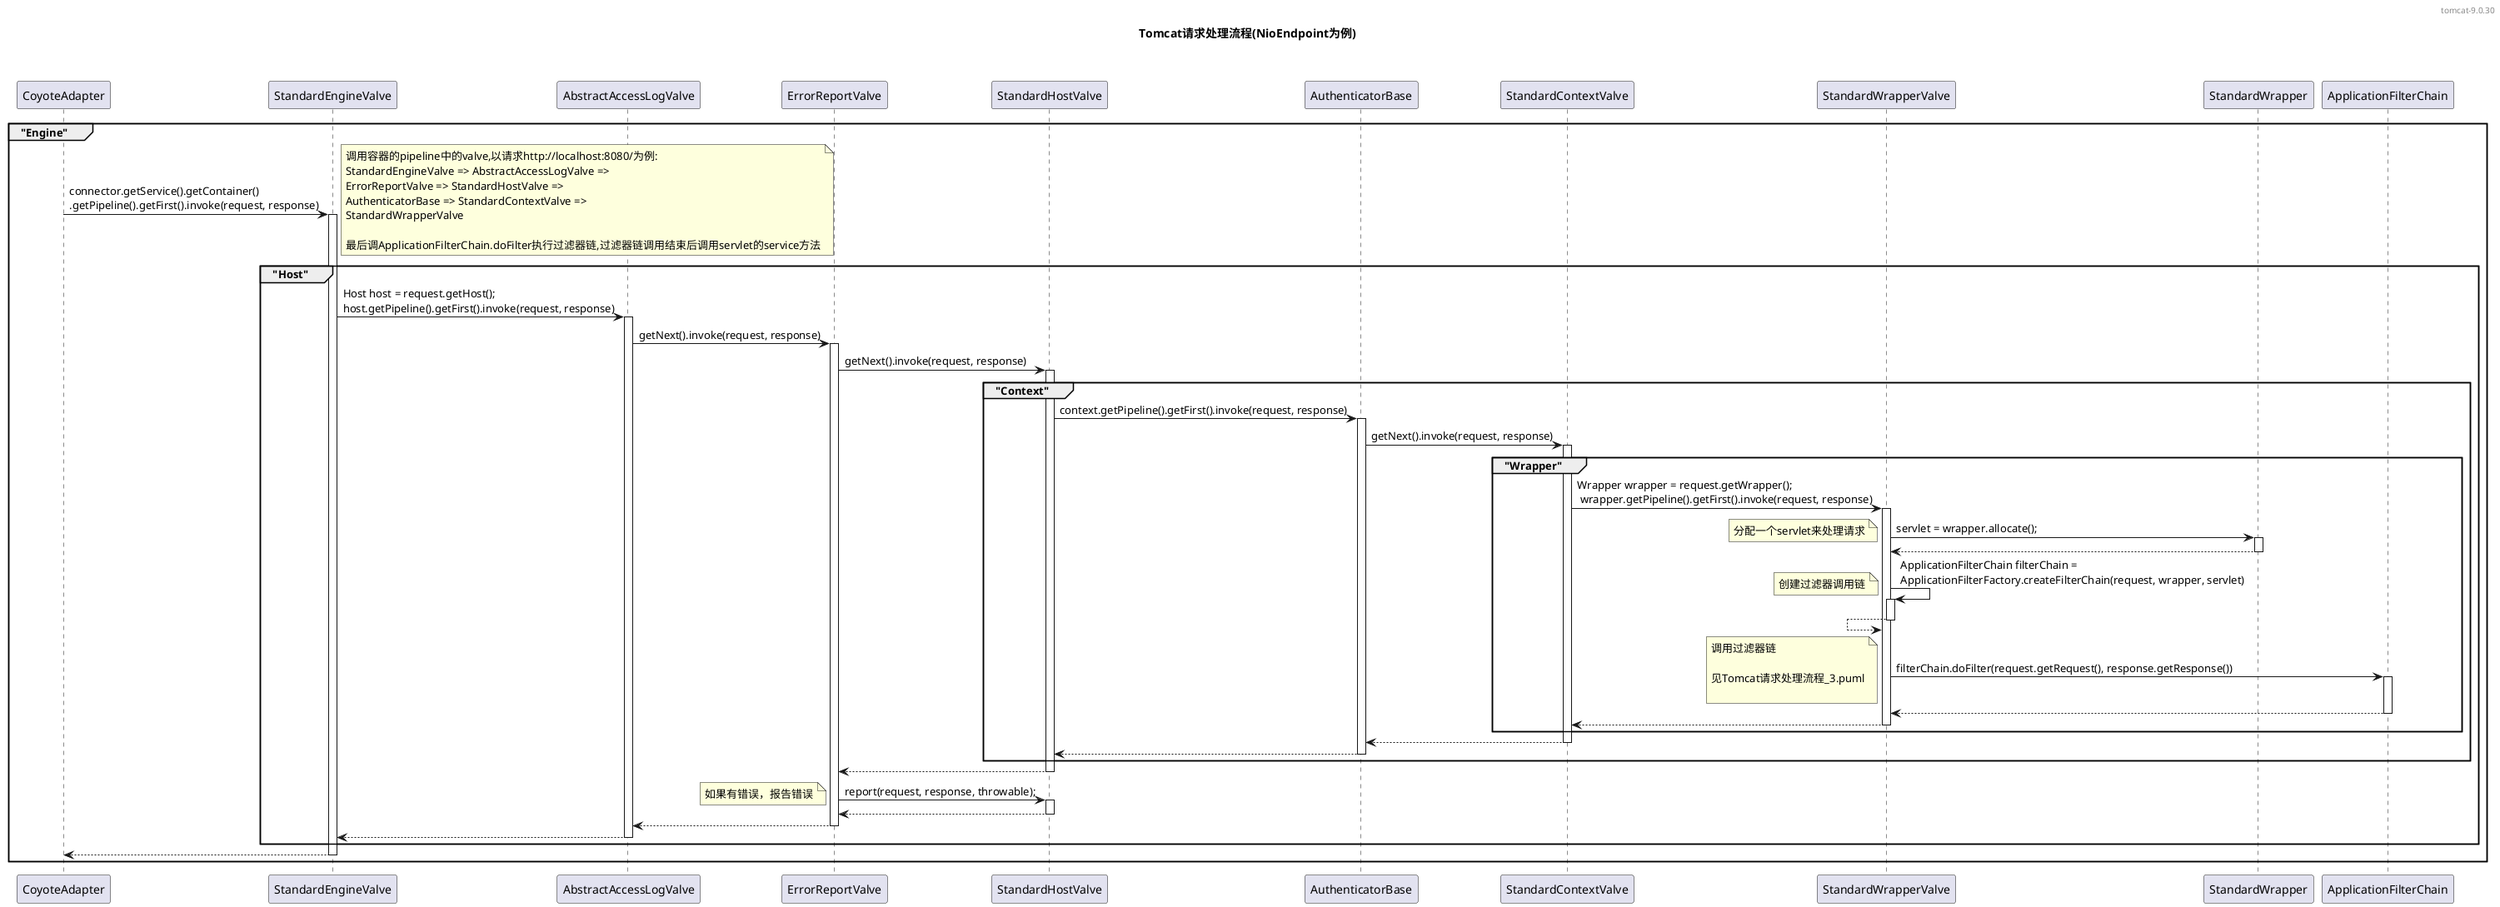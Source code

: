 @startuml

header tomcat-9.0.30

title Tomcat请求处理流程(NioEndpoint为例)\n\n

group "Engine"
CoyoteAdapter -> StandardEngineValve++: connector.getService().getContainer()\n.getPipeline().getFirst().invoke(request, response)
note right
调用容器的pipeline中的valve,以请求http://localhost:8080/为例:
StandardEngineValve => AbstractAccessLogValve =>
ErrorReportValve => StandardHostValve =>
AuthenticatorBase => StandardContextValve =>
StandardWrapperValve

最后调ApplicationFilterChain.doFilter执行过滤器链,过滤器链调用结束后调用servlet的service方法
end note

    group "Host"
    StandardEngineValve -> AbstractAccessLogValve++: Host host = request.getHost();\nhost.getPipeline().getFirst().invoke(request, response)
        AbstractAccessLogValve -> ErrorReportValve++: getNext().invoke(request, response)
            ErrorReportValve -> StandardHostValve++: getNext().invoke(request, response)
                group "Context"
                StandardHostValve -> AuthenticatorBase++:  context.getPipeline().getFirst().invoke(request, response)
                    AuthenticatorBase -> StandardContextValve++:  getNext().invoke(request, response)

                        group "Wrapper"
                        StandardContextValve -> StandardWrapperValve++:  Wrapper wrapper = request.getWrapper();\n wrapper.getPipeline().getFirst().invoke(request, response)
                            StandardWrapperValve -> StandardWrapper++: servlet = wrapper.allocate();
                            note left
                            分配一个servlet来处理请求
                            end note
                            StandardWrapperValve <-- StandardWrapper--

                            StandardWrapperValve -> StandardWrapperValve++: ApplicationFilterChain filterChain = \nApplicationFilterFactory.createFilterChain(request, wrapper, servlet)
                            note left
                            创建过滤器调用链
                            end note
                            StandardWrapperValve <-- StandardWrapperValve--

                            StandardWrapperValve -> ApplicationFilterChain++: filterChain.doFilter(request.getRequest(), response.getResponse())
                            note left
                            调用过滤器链

                            见Tomcat请求处理流程_3.puml

                            end note
                            StandardWrapperValve <-- ApplicationFilterChain--

                        StandardContextValve <-- StandardWrapperValve--
                        end group
                    AuthenticatorBase <-- StandardContextValve--
                StandardHostValve <-- AuthenticatorBase--
                end group
            ErrorReportValve <-- StandardHostValve--

            ErrorReportValve -> StandardHostValve++: report(request, response, throwable);
            note left
            如果有错误，报告错误
            end note
            ErrorReportValve <-- StandardHostValve--
        AbstractAccessLogValve <-- ErrorReportValve--
    StandardEngineValve <-- AbstractAccessLogValve--
    end group
CoyoteAdapter <-- StandardEngineValve--
end group

@enduml